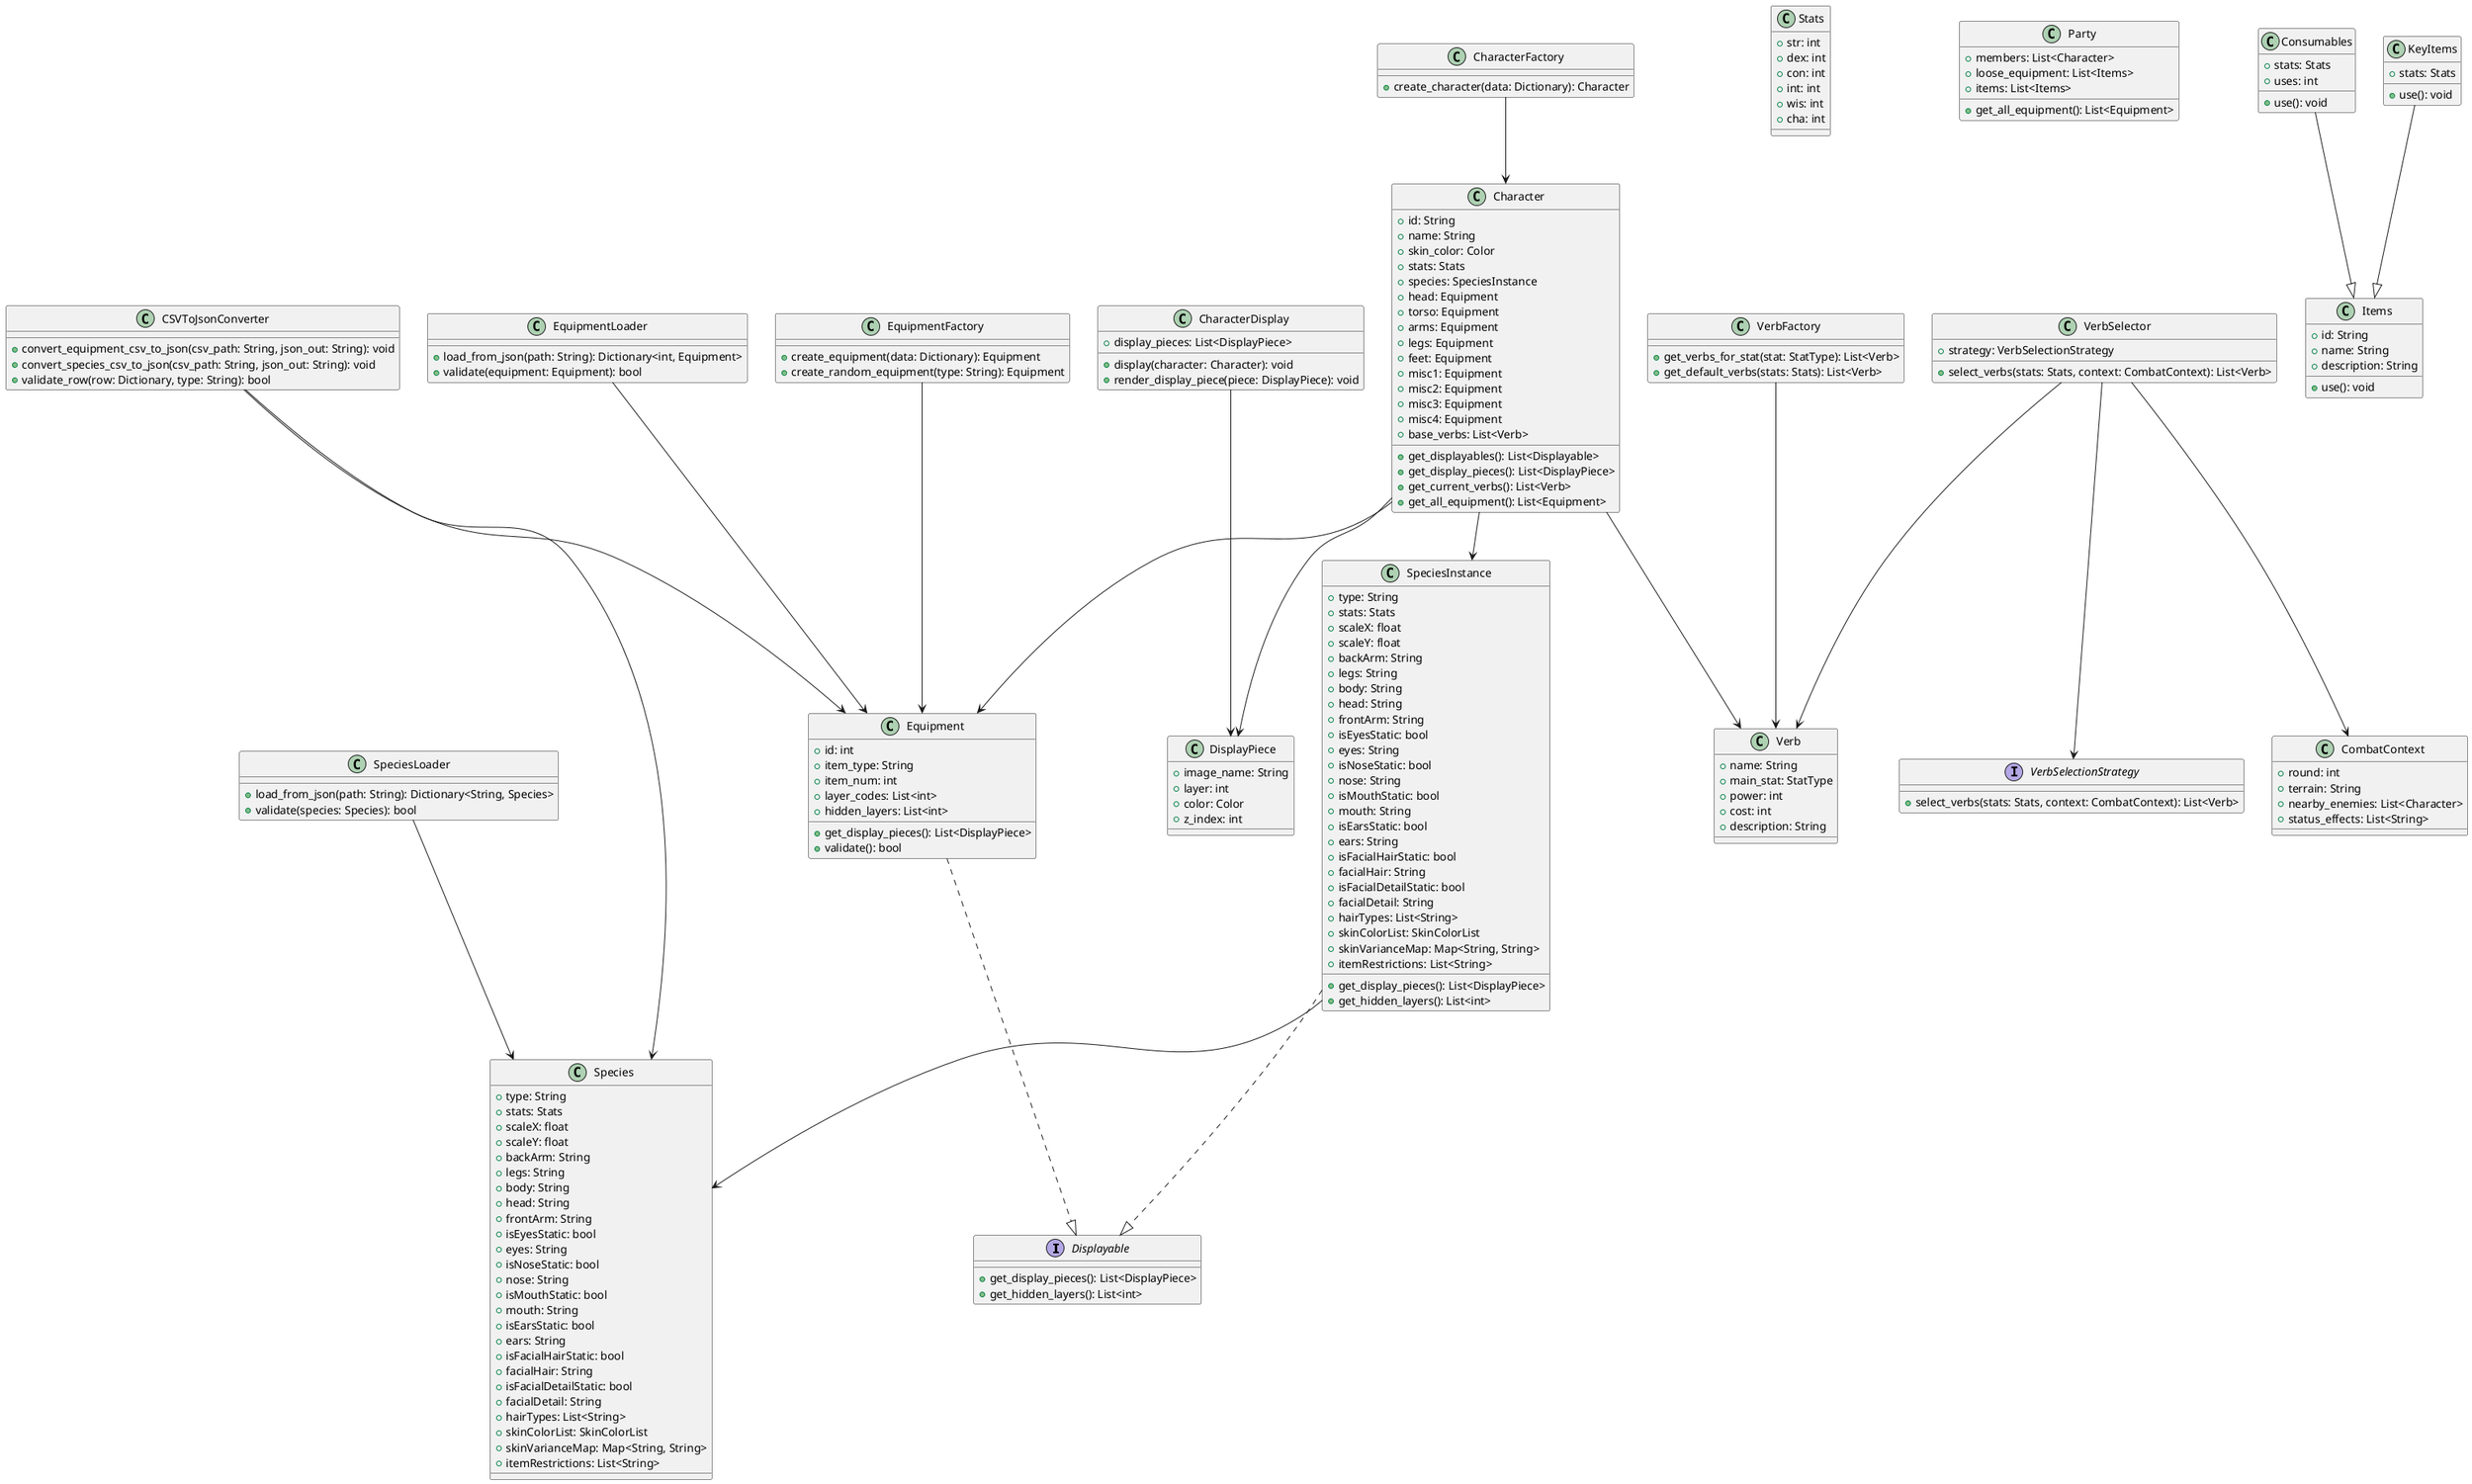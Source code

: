 @startuml

' Interfaces
interface Displayable {
  +get_display_pieces(): List<DisplayPiece>
  +get_hidden_layers(): List<int>
}

interface VerbSelectionStrategy {
  +select_verbs(stats: Stats, context: CombatContext): List<Verb>
}

' Core Classes
class Character {
  +id: String
  +name: String
  +skin_color: Color
  +stats: Stats
  +species: SpeciesInstance
  +head: Equipment
  +torso: Equipment
  +arms: Equipment
  +legs: Equipment
  +feet: Equipment
  +misc1: Equipment
  +misc2: Equipment
  +misc3: Equipment
  +misc4: Equipment
  +base_verbs: List<Verb>
  +get_displayables(): List<Displayable>
  +get_display_pieces(): List<DisplayPiece>
  +get_current_verbs(): List<Verb>
  +get_all_equipment(): List<Equipment>
}

class Stats {
  +str: int
  +dex: int
  +con: int
  +int: int
  +wis: int
  +cha: int
}

class SpeciesInstance {
  +type: String
  +stats: Stats
  +scaleX: float
  +scaleY: float
  +backArm: String
  +legs: String
  +body: String
  +head: String
  +frontArm: String
  +isEyesStatic: bool
  +eyes: String
  +isNoseStatic: bool
  +nose: String
  +isMouthStatic: bool
  +mouth: String
  +isEarsStatic: bool
  +ears: String
  +isFacialHairStatic: bool
  +facialHair: String
  +isFacialDetailStatic: bool
  +facialDetail: String
  +hairTypes: List<String>
  +skinColorList: SkinColorList
  +skinVarianceMap: Map<String, String>
  +itemRestrictions: List<String>
  +get_display_pieces(): List<DisplayPiece>
  +get_hidden_layers(): List<int>
}

class Species {
  +type: String
  +stats: Stats
  +scaleX: float
  +scaleY: float
  +backArm: String
  +legs: String
  +body: String
  +head: String
  +frontArm: String
  +isEyesStatic: bool
  +eyes: String
  +isNoseStatic: bool
  +nose: String
  +isMouthStatic: bool
  +mouth: String
  +isEarsStatic: bool
  +ears: String
  +isFacialHairStatic: bool
  +facialHair: String
  +isFacialDetailStatic: bool
  +facialDetail: String
  +hairTypes: List<String>
  +skinColorList: SkinColorList
  +skinVarianceMap: Map<String, String>
  +itemRestrictions: List<String>
}

class Equipment {
  +id: int
  +item_type: String
  +item_num: int
  +layer_codes: List<int>
  +hidden_layers: List<int>
  +get_display_pieces(): List<DisplayPiece>
  +validate(): bool
}

class EquipmentLoader {
  +load_from_json(path: String): Dictionary<int, Equipment>
  +validate(equipment: Equipment): bool
}

class SpeciesLoader {
  +load_from_json(path: String): Dictionary<String, Species>
  +validate(species: Species): bool
}

class CSVToJsonConverter {
  +convert_equipment_csv_to_json(csv_path: String, json_out: String): void
  +convert_species_csv_to_json(csv_path: String, json_out: String): void
  +validate_row(row: Dictionary, type: String): bool
}

class DisplayPiece {
  +image_name: String
  +layer: int
  +color: Color
  +z_index: int
}

class CharacterDisplay {
  +display(character: Character): void
  +render_display_piece(piece: DisplayPiece): void
  +display_pieces: List<DisplayPiece>
}

class CharacterFactory {
  +create_character(data: Dictionary): Character
}

class EquipmentFactory {
  +create_equipment(data: Dictionary): Equipment
  +create_random_equipment(type: String): Equipment
}

class Verb {
  +name: String
  +main_stat: StatType
  +power: int
  +cost: int
  +description: String
}

class VerbFactory {
  +get_verbs_for_stat(stat: StatType): List<Verb>
  +get_default_verbs(stats: Stats): List<Verb>
}

class VerbSelector {
  +strategy: VerbSelectionStrategy
  +select_verbs(stats: Stats, context: CombatContext): List<Verb>
}

class CombatContext {
  +round: int
  +terrain: String
  +nearby_enemies: List<Character>
  +status_effects: List<String>
}

class Party {
  +members: List<Character>
  +loose_equipment: List<Items>
  +items: List<Items>
  +get_all_equipment(): List<Equipment>

}

class Items {
  +id: String
  +name: String
  +description: String
  +use(): void
}

class Consumables {
  +stats: Stats
  +uses: int
  +use(): void
}

class KeyItems {
  +stats: Stats
  +use(): void
}


' Relationships
SpeciesInstance ..|> Displayable
Equipment ..|> Displayable
Character --> SpeciesInstance
Character --> Equipment
Character --> Verb
Character --> DisplayPiece
CharacterDisplay --> DisplayPiece
VerbSelector --> VerbSelectionStrategy
VerbSelector --> CombatContext
VerbSelector --> Verb
VerbFactory --> Verb
CharacterFactory --> Character
EquipmentFactory --> Equipment
EquipmentLoader --> Equipment
SpeciesLoader --> Species
SpeciesInstance --> Species
CSVToJsonConverter --> Equipment
CSVToJsonConverter --> Species
Consumables --|> Items
KeyItems --|> Items

@enduml
